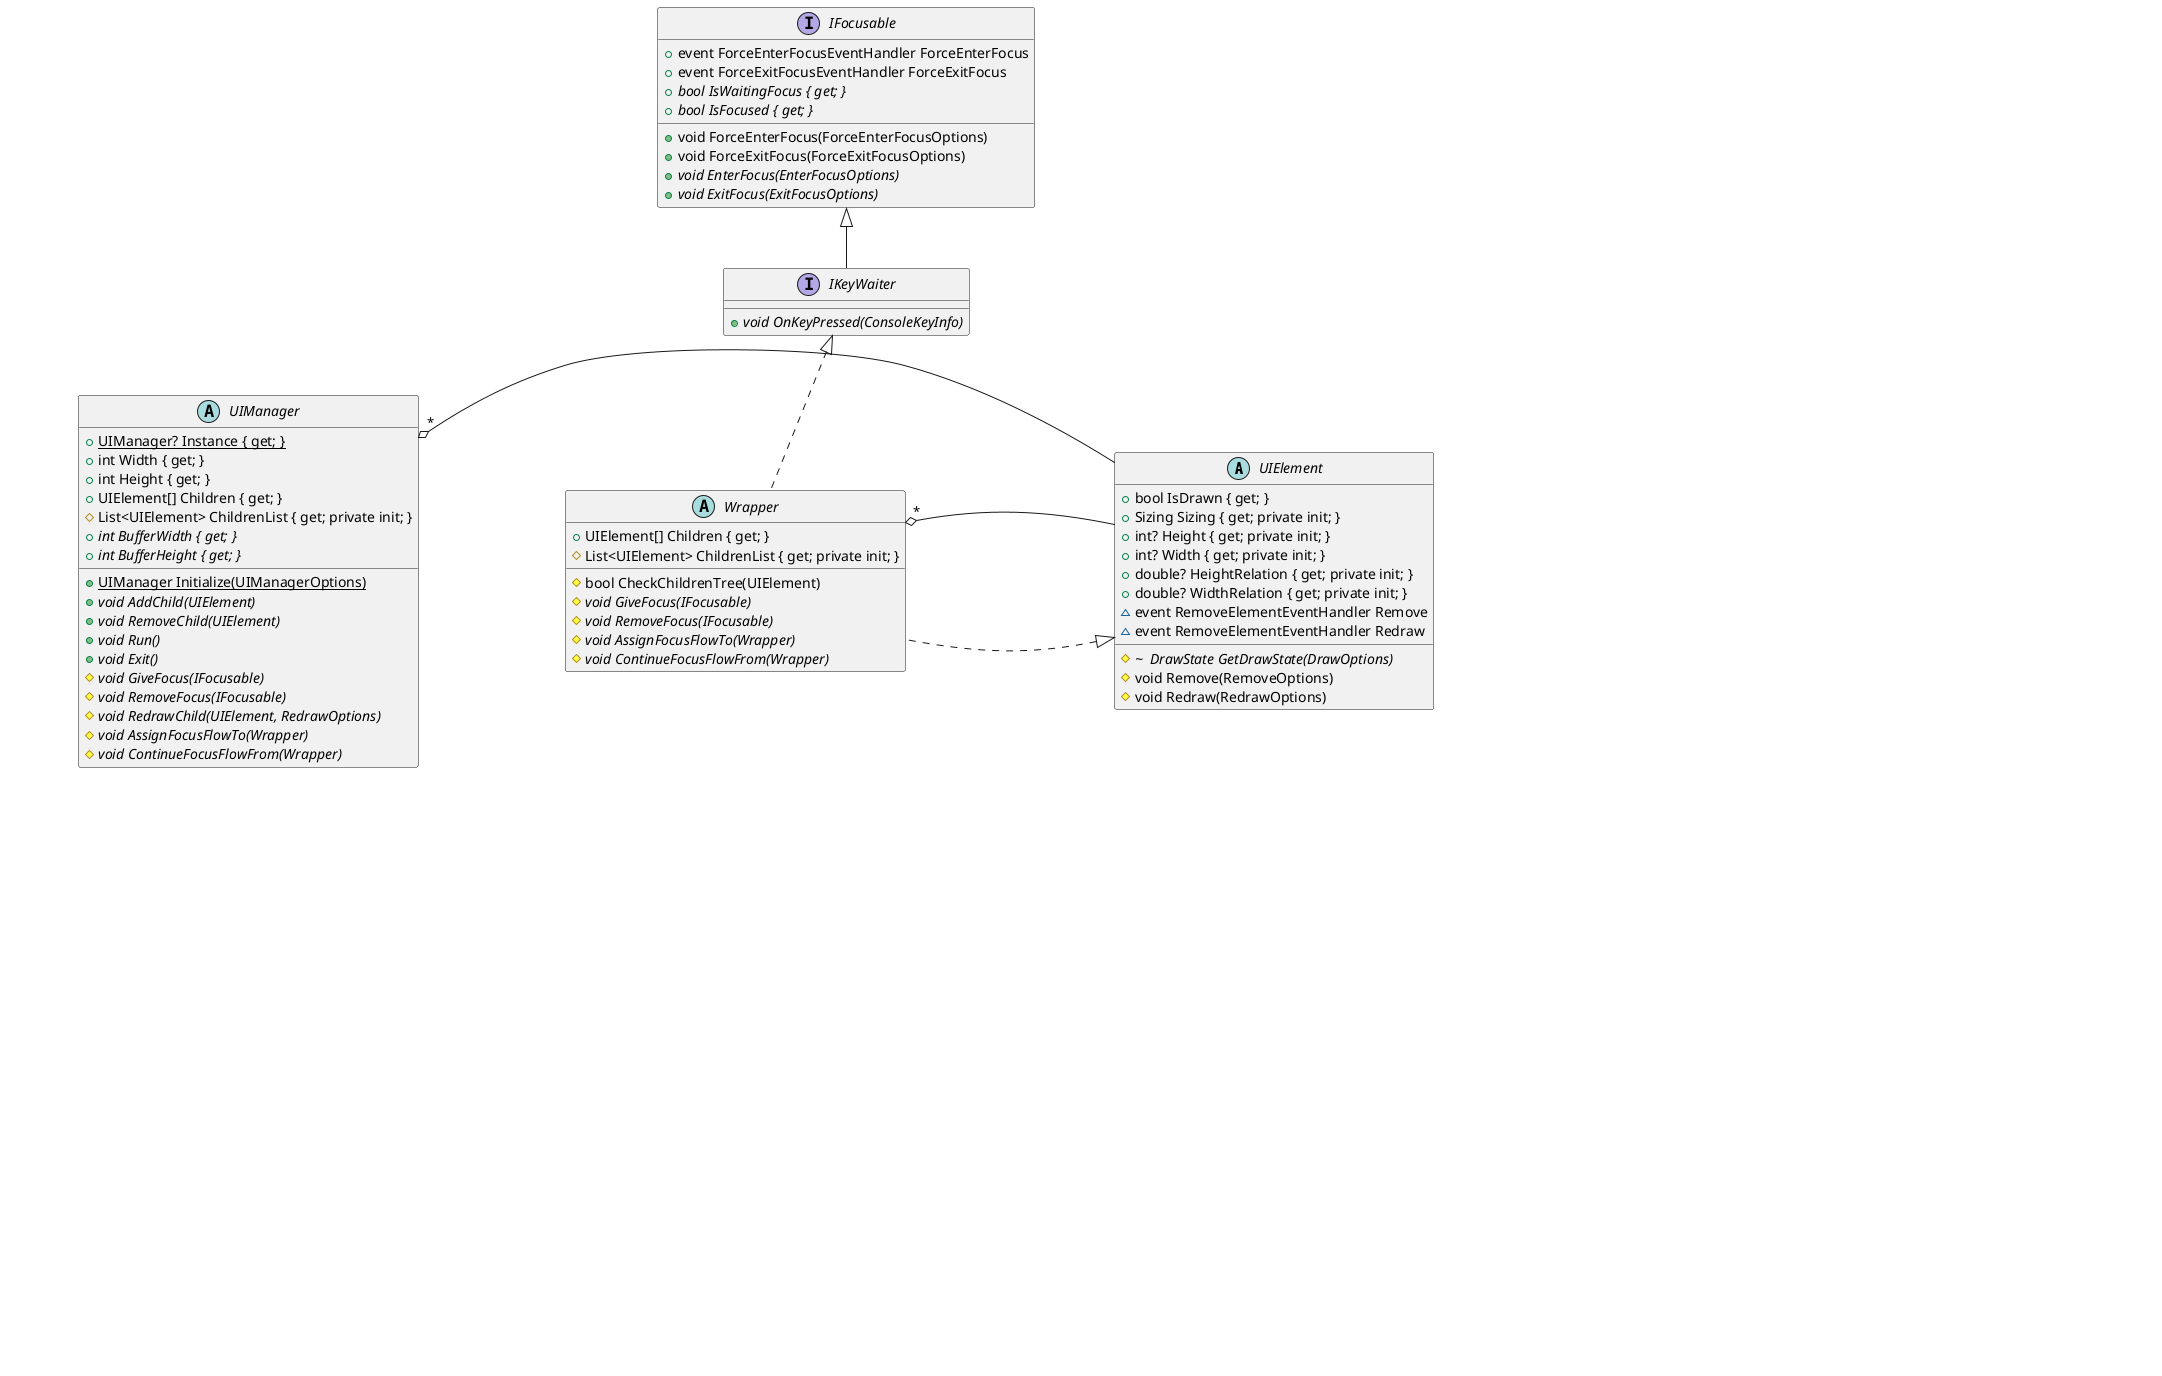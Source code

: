 ﻿@startuml
'Console interface


abstract UIElement $Core
{    
    + bool IsDrawn { get; }
    + Sizing Sizing { get; private init; }
    + int? Height { get; private init; }
    + int? Width { get; private init; }
    + double? HeightRelation { get; private init; }
    + double? WidthRelation { get; private init; }
    'protected internal member
    #~  {abstract} DrawState GetDrawState(DrawOptions)
    ~ event RemoveElementEventHandler Remove
    # void Remove(RemoveOptions)
    ~ event RemoveElementEventHandler Redraw
    # void Redraw(RedrawOptions)
    
}

abstract UIManager $Core
{
    + {static} UIManager? Instance { get; }
    + {static} UIManager Initialize(UIManagerOptions)
    + int Width { get; }
    + int Height { get; }
    + UIElement[] Children { get; }
    # List<UIElement> ChildrenList { get; private init; }
    + {abstract} int BufferWidth { get; }
    + {abstract} int BufferHeight { get; }
    + {abstract} void AddChild(UIElement)
    + {abstract} void RemoveChild(UIElement)
    + {abstract} void Run()
    + {abstract} void Exit()
    # {abstract} void GiveFocus(IFocusable)
    # {abstract} void RemoveFocus(IFocusable)
    # {abstract} void RedrawChild(UIElement, RedrawOptions)
    # {abstract} void AssignFocusFlowTo(Wrapper)
    # {abstract} void ContinueFocusFlowFrom(Wrapper)
}
UIManager "*" o- UIElement

' internal type
class DefaultUIManager implements UIManager
{
    
}

interface IFocusable $Core
{
    + void ForceEnterFocus(ForceEnterFocusOptions)
    + void ForceExitFocus(ForceExitFocusOptions)
    + event ForceEnterFocusEventHandler ForceEnterFocus
    + event ForceExitFocusEventHandler ForceExitFocus
    + {abstract} void EnterFocus(EnterFocusOptions)
    + {abstract} void ExitFocus(ExitFocusOptions)
    + {abstract} bool IsWaitingFocus { get; }
    + {abstract} bool IsFocused { get; }
}

interface IKeyWaiter $Core implements IFocusable
{
    + {abstract} void OnKeyPressed(ConsoleKeyInfo)   
}

abstract Wrapper $Core implements UIElement, IKeyWaiter
{
    + UIElement[] Children { get; }
    # List<UIElement> ChildrenList { get; private init; }
    # bool CheckChildrenTree(UIElement) 
    # {abstract} void GiveFocus(IFocusable)
    # {abstract} void RemoveFocus(IFocusable)
    # {abstract} void AssignFocusFlowTo(Wrapper)
    # {abstract} void ContinueFocusFlowFrom(Wrapper)
}
Wrapper "*" o- UIElement 

enum Sizing
{
    Relational
    Absolute
    
}
UIElement *- Sizing

class GridWrapper implements Wrapper
{
    
}

class StackWrapper implements Wrapper
{
    + Orientation Orientation { get; protected init; }
    + void AddChild(UIElement)
}
StackWrapper *- Orientation

class CanvasWrapper implements Wrapper
{
    
}

enum Orientation
{
    Horizontal
    Vertical
}

'struct ConsolePixel
'{
'    + ConsoleColor Background { get; }
'    + ConsoleColor Foreground { set; }
'    + char Char { get; }
'}

abstract ObservableObject
{
    + event PropertyUpdatedHandler PropertyUpdated
    + void OnChange(string)
}

class Observable<T> implements ObservableObject
{
    + T Value { get; set; }
}

abstract DataElement<TPresenting> implements UIElement
{
    - TPresenting? _presentationState
    - Binder<TPresenting>? _binder
    # Bind<TObservable>(TObservable, Func<TObservable, TPresenting>)
'    + {abstract} void Redraw()
}

'internal type
abstract class "Binder<TPresenting>" as ABinder
{
    + {abstract} TPresenting? GetPresentation()
}

'internal type
class Binder<TObservable, TPresenting> implements ABinder
{
    - WeakReference<TObservable> _observableInstance
    - Func<TObservable, TPresenting> _presenter
}

DataElement *-- ABinder
DataElement o- ObservableObject

abstract Border implements UIElement
{
    
}

class SingleLineBorder implements Border

class DoubleLineBorder implements Border

class SolidBorder implements Border

class TextBlock implements DataElement
{
    + Bind(Observable<string>)
    + Text { get; set; }
}

class TextBox implements DataElement, IKeyWaiter
{
    - TextBlock _textBlock
    - Border _border
    + Bind(Observable<string>)
    + Text { get; set; }
}

TextBox *- TextBlock
TextBox *-- Border
TextBlock o-- Observable

hide *
show $Core

@enduml